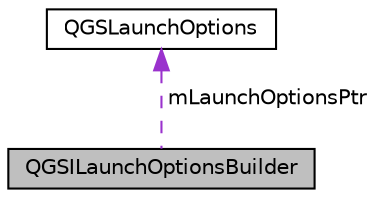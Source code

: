 digraph "QGSILaunchOptionsBuilder"
{
  edge [fontname="Helvetica",fontsize="10",labelfontname="Helvetica",labelfontsize="10"];
  node [fontname="Helvetica",fontsize="10",shape=record];
  Node2 [label="QGSILaunchOptionsBuilder",height=0.2,width=0.4,color="black", fillcolor="grey75", style="filled", fontcolor="black"];
  Node3 -> Node2 [dir="back",color="darkorchid3",fontsize="10",style="dashed",label=" mLaunchOptionsPtr" ,fontname="Helvetica"];
  Node3 [label="QGSLaunchOptions",height=0.2,width=0.4,color="black", fillcolor="white", style="filled",URL="$class_q_g_s_launch_options.html",tooltip="启动选项 "];
}
